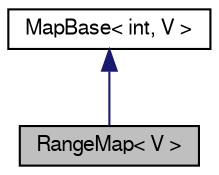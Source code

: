 digraph "RangeMap&lt; V &gt;"
{
 // LATEX_PDF_SIZE
  edge [fontname="FreeSans",fontsize="10",labelfontname="FreeSans",labelfontsize="10"];
  node [fontname="FreeSans",fontsize="10",shape=record];
  Node0 [label="RangeMap\< V \>",height=0.2,width=0.4,color="black", fillcolor="grey75", style="filled", fontcolor="black",tooltip="Map for storing values for integer keys from the range [0..size-1]."];
  Node1 -> Node0 [dir="back",color="midnightblue",fontsize="10",style="solid",fontname="FreeSans"];
  Node1 [label="MapBase\< int, V \>",height=0.2,width=0.4,color="black", fillcolor="white", style="filled",URL="$a03161.html",tooltip=" "];
}
